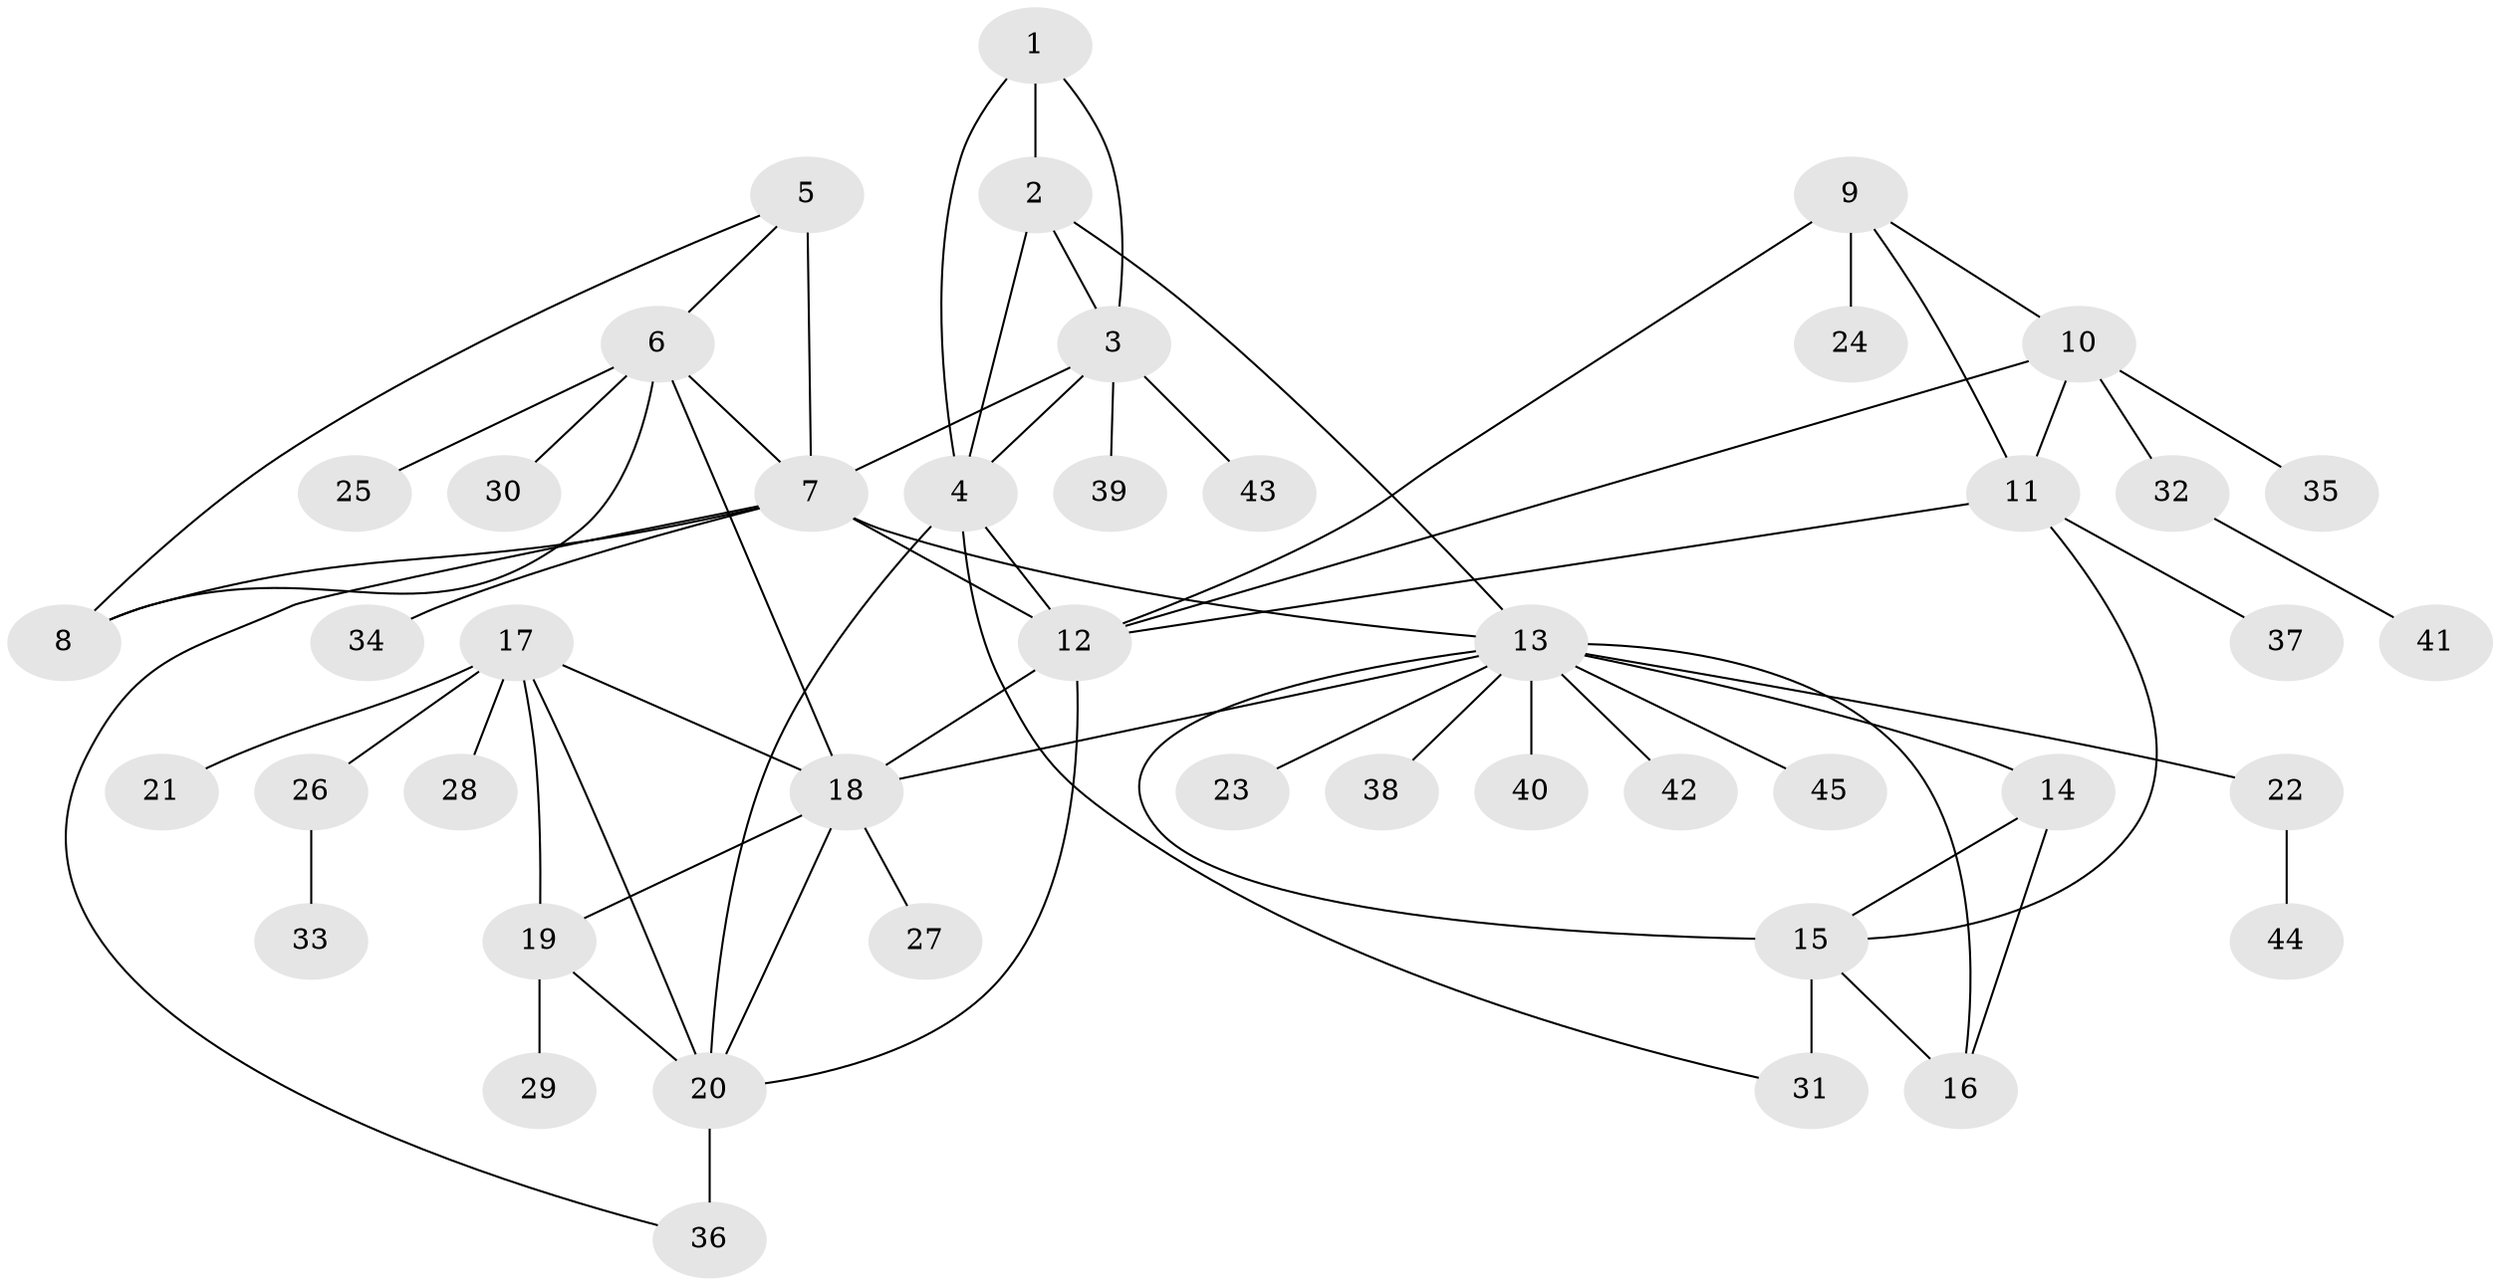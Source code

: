 // original degree distribution, {3: 0.04597701149425287, 5: 0.011494252873563218, 7: 0.034482758620689655, 11: 0.011494252873563218, 4: 0.034482758620689655, 9: 0.022988505747126436, 6: 0.04597701149425287, 8: 0.034482758620689655, 13: 0.011494252873563218, 2: 0.1724137931034483, 1: 0.5747126436781609}
// Generated by graph-tools (version 1.1) at 2025/37/03/09/25 02:37:43]
// undirected, 45 vertices, 68 edges
graph export_dot {
graph [start="1"]
  node [color=gray90,style=filled];
  1;
  2;
  3;
  4;
  5;
  6;
  7;
  8;
  9;
  10;
  11;
  12;
  13;
  14;
  15;
  16;
  17;
  18;
  19;
  20;
  21;
  22;
  23;
  24;
  25;
  26;
  27;
  28;
  29;
  30;
  31;
  32;
  33;
  34;
  35;
  36;
  37;
  38;
  39;
  40;
  41;
  42;
  43;
  44;
  45;
  1 -- 2 [weight=1.0];
  1 -- 3 [weight=1.0];
  1 -- 4 [weight=1.0];
  2 -- 3 [weight=1.0];
  2 -- 4 [weight=1.0];
  2 -- 13 [weight=1.0];
  3 -- 4 [weight=1.0];
  3 -- 7 [weight=1.0];
  3 -- 39 [weight=1.0];
  3 -- 43 [weight=1.0];
  4 -- 12 [weight=1.0];
  4 -- 20 [weight=1.0];
  4 -- 31 [weight=1.0];
  5 -- 6 [weight=1.0];
  5 -- 7 [weight=3.0];
  5 -- 8 [weight=1.0];
  6 -- 7 [weight=1.0];
  6 -- 8 [weight=1.0];
  6 -- 18 [weight=1.0];
  6 -- 25 [weight=1.0];
  6 -- 30 [weight=1.0];
  7 -- 8 [weight=1.0];
  7 -- 12 [weight=1.0];
  7 -- 13 [weight=1.0];
  7 -- 34 [weight=1.0];
  7 -- 36 [weight=1.0];
  9 -- 10 [weight=1.0];
  9 -- 11 [weight=1.0];
  9 -- 12 [weight=1.0];
  9 -- 24 [weight=5.0];
  10 -- 11 [weight=1.0];
  10 -- 12 [weight=1.0];
  10 -- 32 [weight=1.0];
  10 -- 35 [weight=1.0];
  11 -- 12 [weight=1.0];
  11 -- 15 [weight=1.0];
  11 -- 37 [weight=1.0];
  12 -- 18 [weight=1.0];
  12 -- 20 [weight=1.0];
  13 -- 14 [weight=1.0];
  13 -- 15 [weight=1.0];
  13 -- 16 [weight=1.0];
  13 -- 18 [weight=1.0];
  13 -- 22 [weight=1.0];
  13 -- 23 [weight=1.0];
  13 -- 38 [weight=1.0];
  13 -- 40 [weight=1.0];
  13 -- 42 [weight=1.0];
  13 -- 45 [weight=1.0];
  14 -- 15 [weight=1.0];
  14 -- 16 [weight=1.0];
  15 -- 16 [weight=1.0];
  15 -- 31 [weight=3.0];
  17 -- 18 [weight=1.0];
  17 -- 19 [weight=1.0];
  17 -- 20 [weight=1.0];
  17 -- 21 [weight=1.0];
  17 -- 26 [weight=2.0];
  17 -- 28 [weight=1.0];
  18 -- 19 [weight=1.0];
  18 -- 20 [weight=1.0];
  18 -- 27 [weight=2.0];
  19 -- 20 [weight=1.0];
  19 -- 29 [weight=2.0];
  20 -- 36 [weight=3.0];
  22 -- 44 [weight=1.0];
  26 -- 33 [weight=1.0];
  32 -- 41 [weight=1.0];
}
